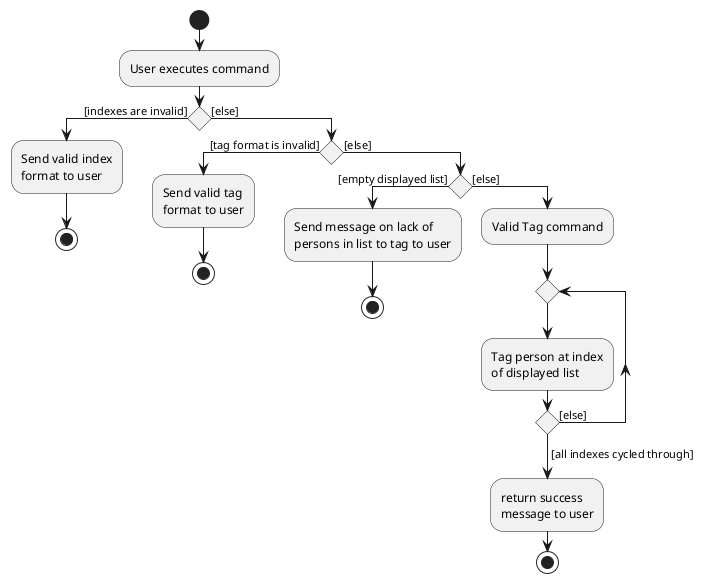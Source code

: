 @startuml
start

:User executes command;
if() then ([indexes are invalid])
    :Send valid index
    format to user;
    stop
else([else])
if() then ([tag format is invalid])
    :Send valid tag
    format to user;
    stop
else([else])
if() then ([empty displayed list])
    :Send message on lack of
    persons in list to tag to user;
    stop
else([else])
    :Valid Tag command;
    repeat
    :Tag person at index
    of displayed list;
    repeat while () is ([else])
    ->[all indexes cycled through];
    :return success
    message to user;
stop
@enduml
